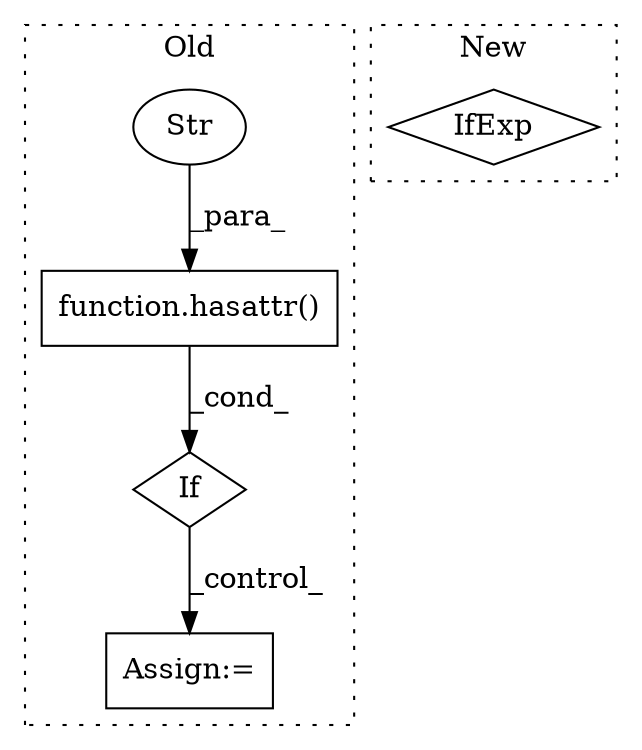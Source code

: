 digraph G {
subgraph cluster0 {
1 [label="function.hasattr()" a="75" s="4696,4719" l="8,1" shape="box"];
3 [label="Str" a="66" s="4711" l="8" shape="ellipse"];
4 [label="If" a="96" s="4693" l="3" shape="diamond"];
5 [label="Assign:=" a="68" s="4754" l="3" shape="box"];
label = "Old";
style="dotted";
}
subgraph cluster1 {
2 [label="IfExp" a="51" s="4734,4756" l="4,6" shape="diamond"];
label = "New";
style="dotted";
}
1 -> 4 [label="_cond_"];
3 -> 1 [label="_para_"];
4 -> 5 [label="_control_"];
}